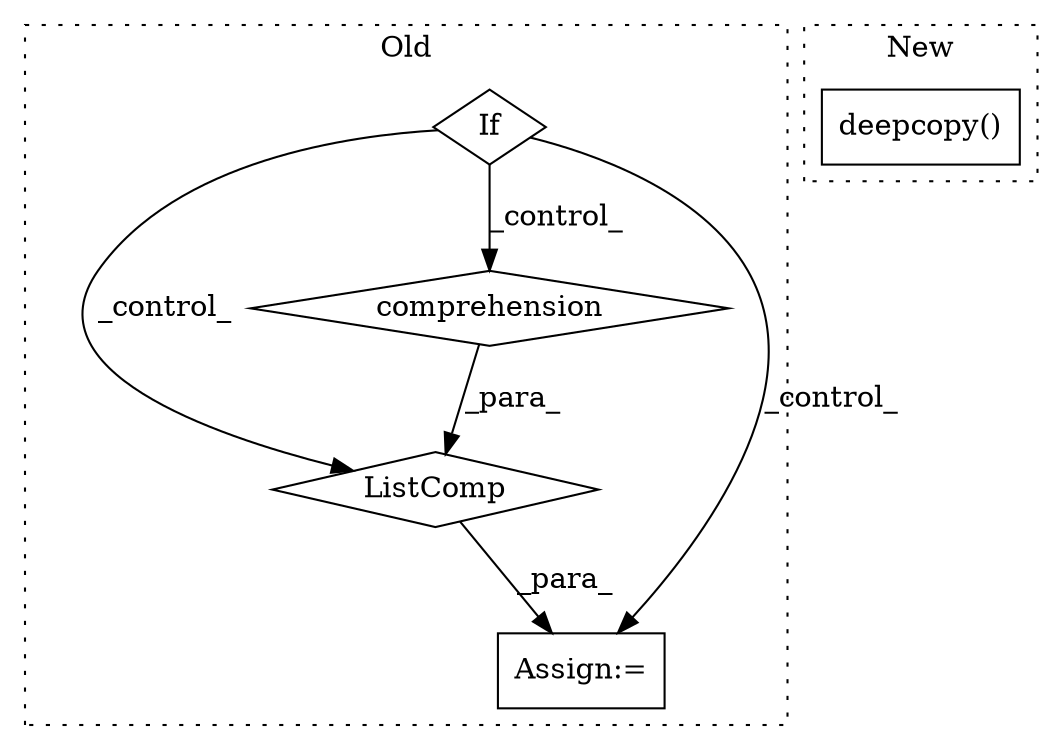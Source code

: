 digraph G {
subgraph cluster0 {
1 [label="ListComp" a="106" s="2372" l="89" shape="diamond"];
3 [label="comprehension" a="45" s="2425" l="3" shape="diamond"];
4 [label="Assign:=" a="68" s="2347" l="3" shape="box"];
5 [label="If" a="96" s="2305" l="3" shape="diamond"];
label = "Old";
style="dotted";
}
subgraph cluster1 {
2 [label="deepcopy()" a="75" s="2257,2293" l="14,1" shape="box"];
label = "New";
style="dotted";
}
1 -> 4 [label="_para_"];
3 -> 1 [label="_para_"];
5 -> 4 [label="_control_"];
5 -> 3 [label="_control_"];
5 -> 1 [label="_control_"];
}